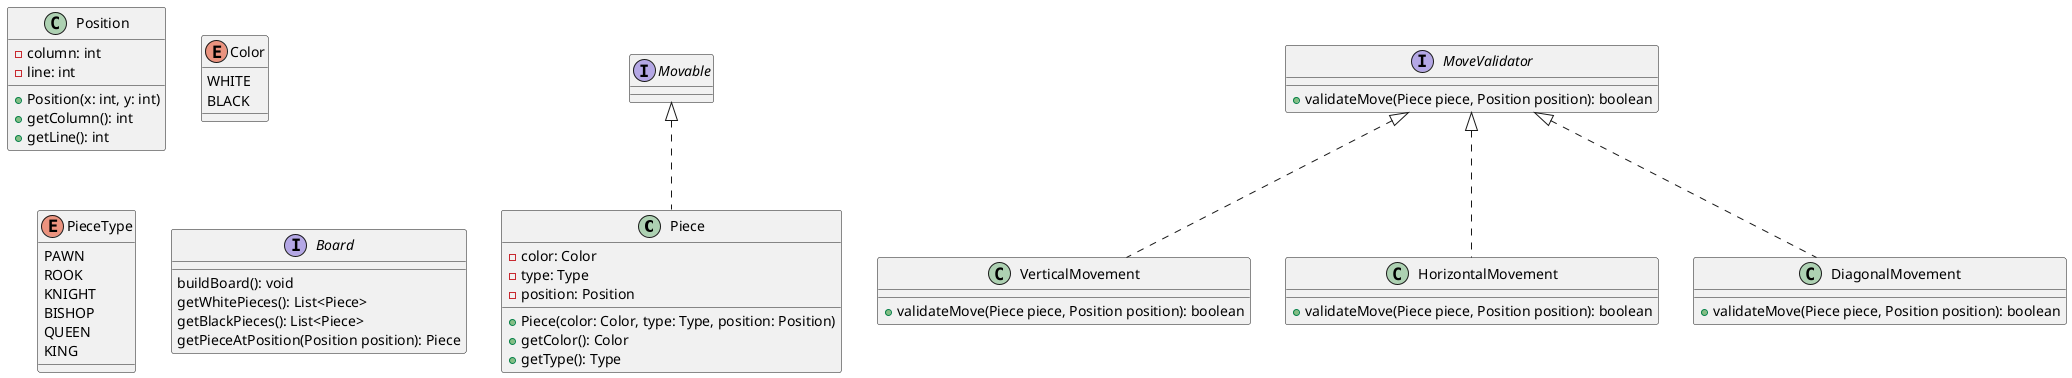 @startuml

class Piece implements Movable{
    -color: Color
    -type: Type
    -position: Position
    +Piece(color: Color, type: Type, position: Position)
    +getColor(): Color
    +getType(): Type
}
class Position{
    -column: int
    -line: int
    +Position(x: int, y: int)
    +getColumn(): int
    +getLine(): int
}
enum Color{
    WHITE
    BLACK
}
enum PieceType{
    PAWN
    ROOK
    KNIGHT
    BISHOP
    QUEEN
    KING
}
interface MoveValidator{
    +validateMove(Piece piece, Position position): boolean
}
class VerticalMovement implements MoveValidator{
    +validateMove(Piece piece, Position position): boolean
}
class HorizontalMovement implements MoveValidator{
    +validateMove(Piece piece, Position position): boolean
}
class DiagonalMovement implements MoveValidator{
    +validateMove(Piece piece, Position position): boolean
}
interface Board{
    buildBoard(): void
    getWhitePieces(): List<Piece>
    getBlackPieces(): List<Piece>
    getPieceAtPosition(Position position): Piece

}

@enduml